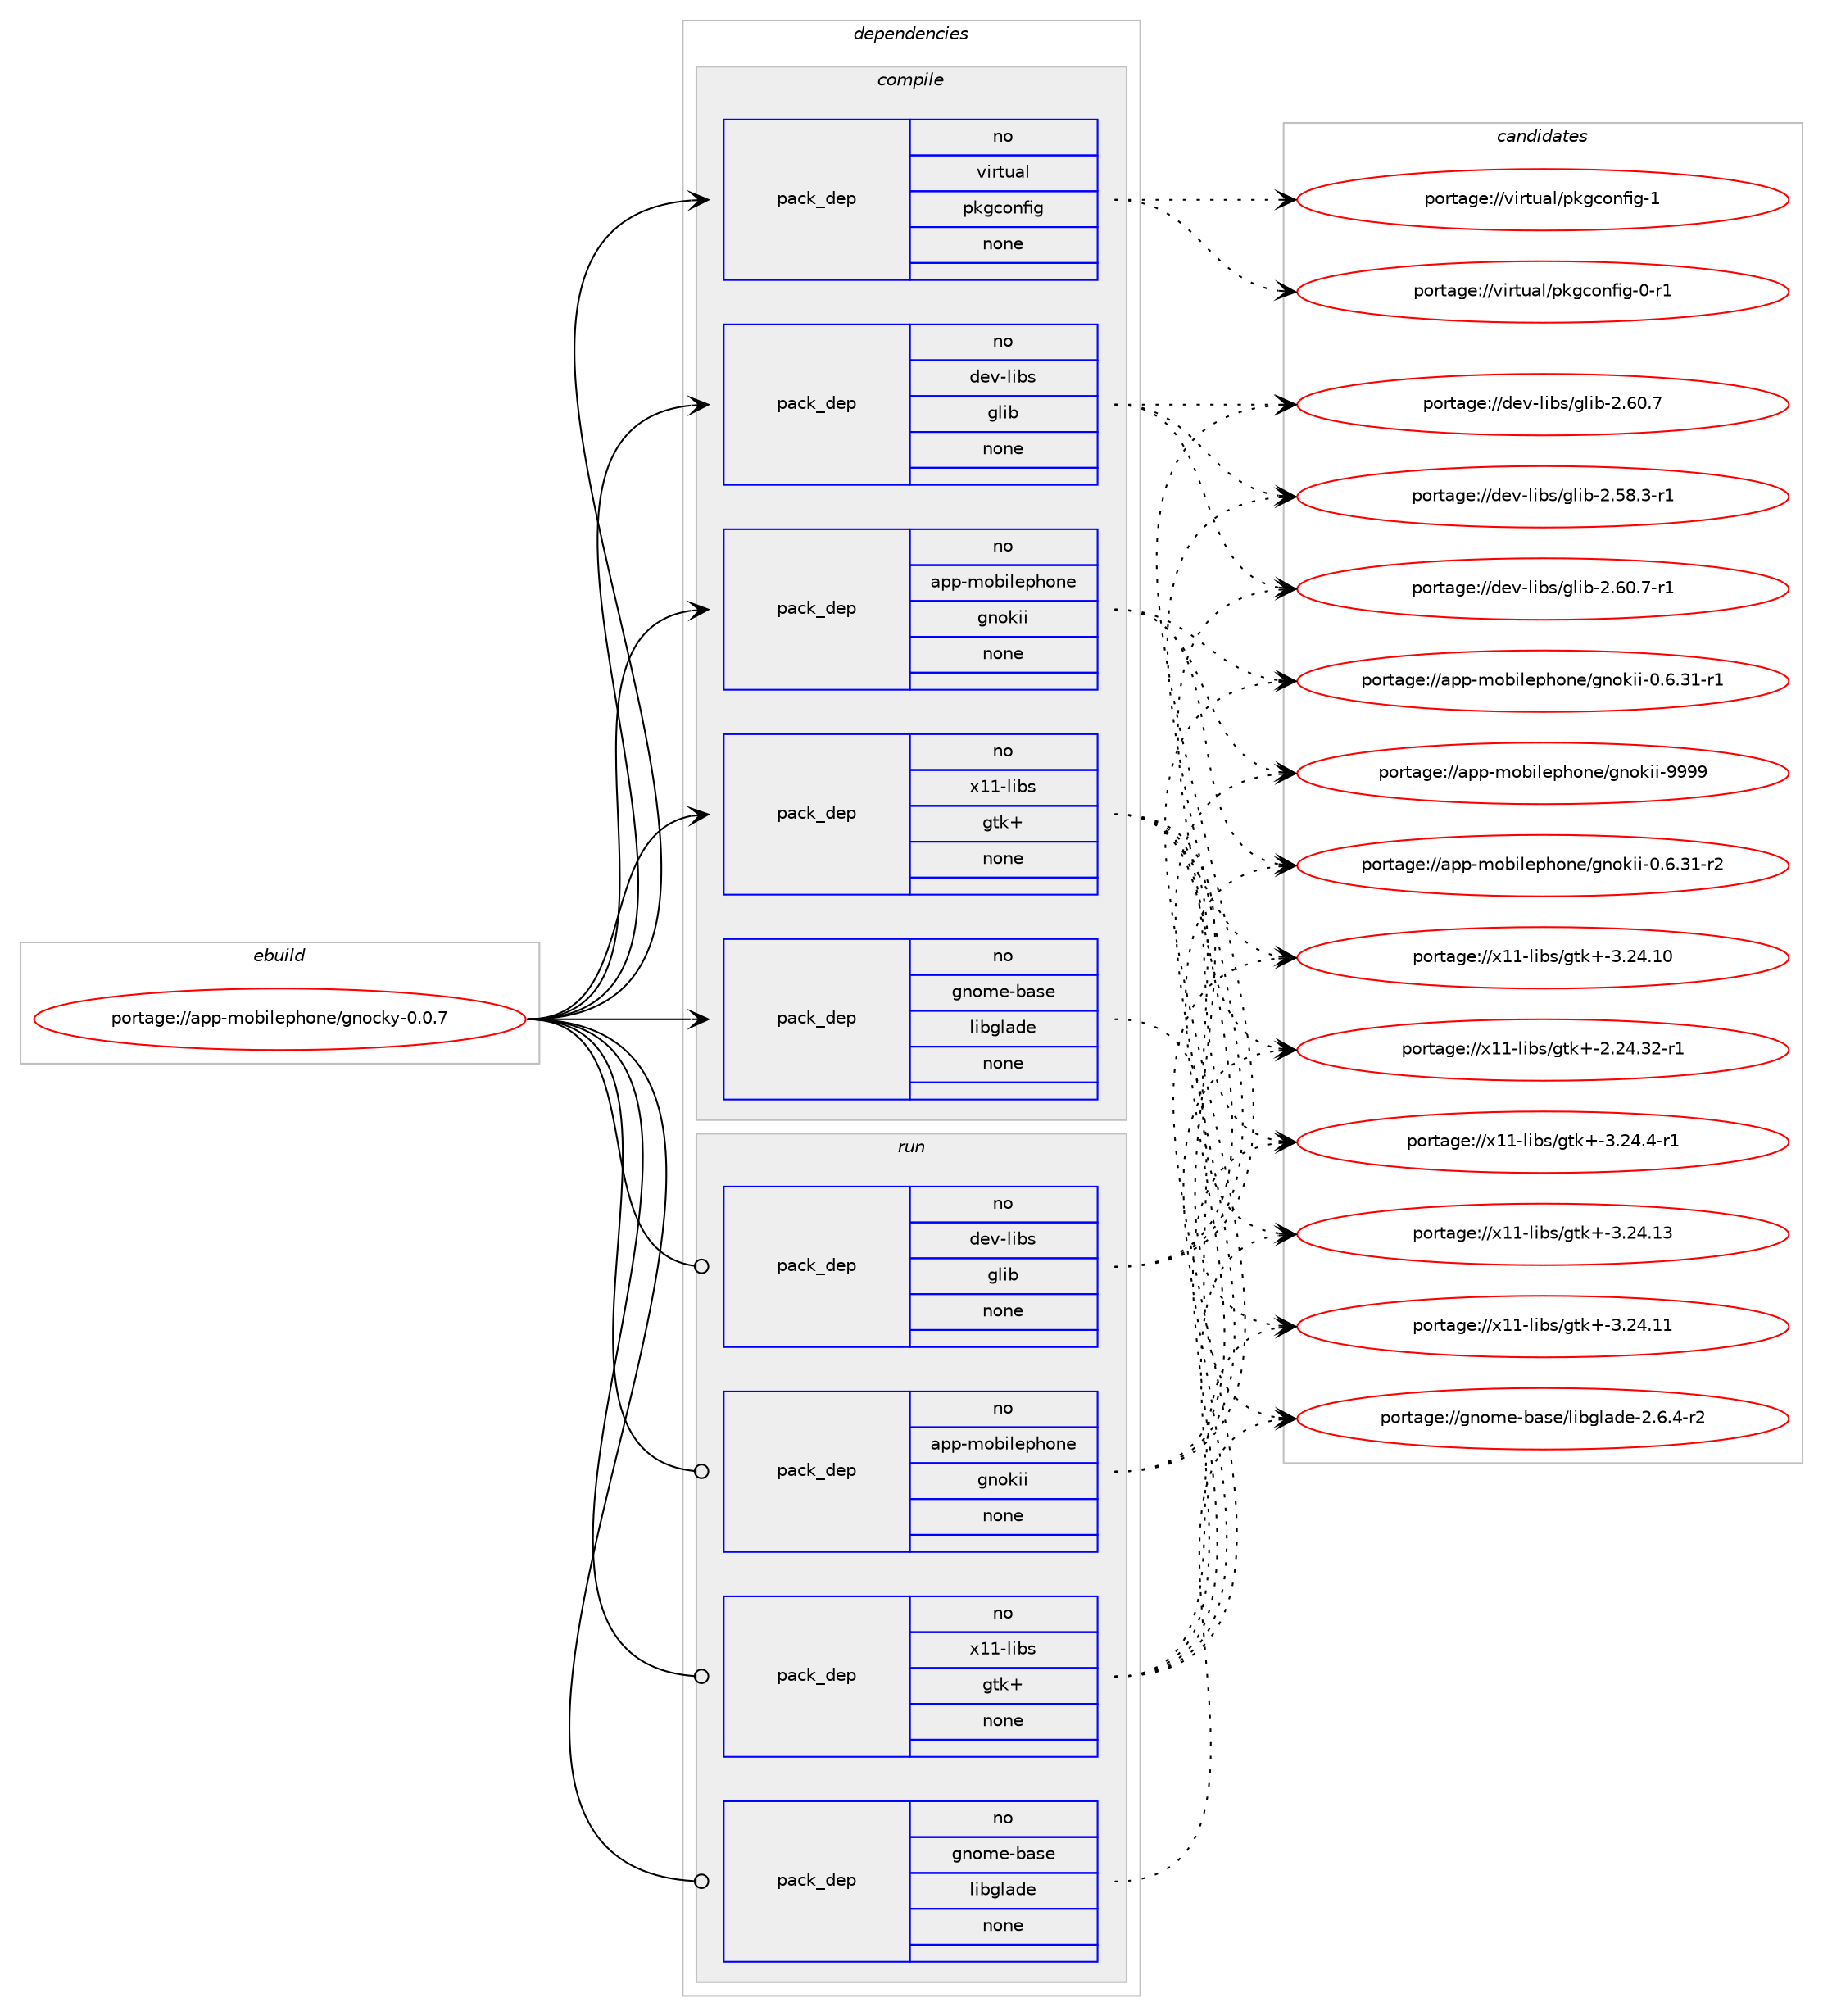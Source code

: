 digraph prolog {

# *************
# Graph options
# *************

newrank=true;
concentrate=true;
compound=true;
graph [rankdir=LR,fontname=Helvetica,fontsize=10,ranksep=1.5];#, ranksep=2.5, nodesep=0.2];
edge  [arrowhead=vee];
node  [fontname=Helvetica,fontsize=10];

# **********
# The ebuild
# **********

subgraph cluster_leftcol {
color=gray;
label=<<i>ebuild</i>>;
id [label="portage://app-mobilephone/gnocky-0.0.7", color=red, width=4, href="../app-mobilephone/gnocky-0.0.7.svg"];
}

# ****************
# The dependencies
# ****************

subgraph cluster_midcol {
color=gray;
label=<<i>dependencies</i>>;
subgraph cluster_compile {
fillcolor="#eeeeee";
style=filled;
label=<<i>compile</i>>;
subgraph pack457890 {
dependency608531 [label=<<TABLE BORDER="0" CELLBORDER="1" CELLSPACING="0" CELLPADDING="4" WIDTH="220"><TR><TD ROWSPAN="6" CELLPADDING="30">pack_dep</TD></TR><TR><TD WIDTH="110">no</TD></TR><TR><TD>app-mobilephone</TD></TR><TR><TD>gnokii</TD></TR><TR><TD>none</TD></TR><TR><TD></TD></TR></TABLE>>, shape=none, color=blue];
}
id:e -> dependency608531:w [weight=20,style="solid",arrowhead="vee"];
subgraph pack457891 {
dependency608532 [label=<<TABLE BORDER="0" CELLBORDER="1" CELLSPACING="0" CELLPADDING="4" WIDTH="220"><TR><TD ROWSPAN="6" CELLPADDING="30">pack_dep</TD></TR><TR><TD WIDTH="110">no</TD></TR><TR><TD>dev-libs</TD></TR><TR><TD>glib</TD></TR><TR><TD>none</TD></TR><TR><TD></TD></TR></TABLE>>, shape=none, color=blue];
}
id:e -> dependency608532:w [weight=20,style="solid",arrowhead="vee"];
subgraph pack457892 {
dependency608533 [label=<<TABLE BORDER="0" CELLBORDER="1" CELLSPACING="0" CELLPADDING="4" WIDTH="220"><TR><TD ROWSPAN="6" CELLPADDING="30">pack_dep</TD></TR><TR><TD WIDTH="110">no</TD></TR><TR><TD>gnome-base</TD></TR><TR><TD>libglade</TD></TR><TR><TD>none</TD></TR><TR><TD></TD></TR></TABLE>>, shape=none, color=blue];
}
id:e -> dependency608533:w [weight=20,style="solid",arrowhead="vee"];
subgraph pack457893 {
dependency608534 [label=<<TABLE BORDER="0" CELLBORDER="1" CELLSPACING="0" CELLPADDING="4" WIDTH="220"><TR><TD ROWSPAN="6" CELLPADDING="30">pack_dep</TD></TR><TR><TD WIDTH="110">no</TD></TR><TR><TD>virtual</TD></TR><TR><TD>pkgconfig</TD></TR><TR><TD>none</TD></TR><TR><TD></TD></TR></TABLE>>, shape=none, color=blue];
}
id:e -> dependency608534:w [weight=20,style="solid",arrowhead="vee"];
subgraph pack457894 {
dependency608535 [label=<<TABLE BORDER="0" CELLBORDER="1" CELLSPACING="0" CELLPADDING="4" WIDTH="220"><TR><TD ROWSPAN="6" CELLPADDING="30">pack_dep</TD></TR><TR><TD WIDTH="110">no</TD></TR><TR><TD>x11-libs</TD></TR><TR><TD>gtk+</TD></TR><TR><TD>none</TD></TR><TR><TD></TD></TR></TABLE>>, shape=none, color=blue];
}
id:e -> dependency608535:w [weight=20,style="solid",arrowhead="vee"];
}
subgraph cluster_compileandrun {
fillcolor="#eeeeee";
style=filled;
label=<<i>compile and run</i>>;
}
subgraph cluster_run {
fillcolor="#eeeeee";
style=filled;
label=<<i>run</i>>;
subgraph pack457895 {
dependency608536 [label=<<TABLE BORDER="0" CELLBORDER="1" CELLSPACING="0" CELLPADDING="4" WIDTH="220"><TR><TD ROWSPAN="6" CELLPADDING="30">pack_dep</TD></TR><TR><TD WIDTH="110">no</TD></TR><TR><TD>app-mobilephone</TD></TR><TR><TD>gnokii</TD></TR><TR><TD>none</TD></TR><TR><TD></TD></TR></TABLE>>, shape=none, color=blue];
}
id:e -> dependency608536:w [weight=20,style="solid",arrowhead="odot"];
subgraph pack457896 {
dependency608537 [label=<<TABLE BORDER="0" CELLBORDER="1" CELLSPACING="0" CELLPADDING="4" WIDTH="220"><TR><TD ROWSPAN="6" CELLPADDING="30">pack_dep</TD></TR><TR><TD WIDTH="110">no</TD></TR><TR><TD>dev-libs</TD></TR><TR><TD>glib</TD></TR><TR><TD>none</TD></TR><TR><TD></TD></TR></TABLE>>, shape=none, color=blue];
}
id:e -> dependency608537:w [weight=20,style="solid",arrowhead="odot"];
subgraph pack457897 {
dependency608538 [label=<<TABLE BORDER="0" CELLBORDER="1" CELLSPACING="0" CELLPADDING="4" WIDTH="220"><TR><TD ROWSPAN="6" CELLPADDING="30">pack_dep</TD></TR><TR><TD WIDTH="110">no</TD></TR><TR><TD>gnome-base</TD></TR><TR><TD>libglade</TD></TR><TR><TD>none</TD></TR><TR><TD></TD></TR></TABLE>>, shape=none, color=blue];
}
id:e -> dependency608538:w [weight=20,style="solid",arrowhead="odot"];
subgraph pack457898 {
dependency608539 [label=<<TABLE BORDER="0" CELLBORDER="1" CELLSPACING="0" CELLPADDING="4" WIDTH="220"><TR><TD ROWSPAN="6" CELLPADDING="30">pack_dep</TD></TR><TR><TD WIDTH="110">no</TD></TR><TR><TD>x11-libs</TD></TR><TR><TD>gtk+</TD></TR><TR><TD>none</TD></TR><TR><TD></TD></TR></TABLE>>, shape=none, color=blue];
}
id:e -> dependency608539:w [weight=20,style="solid",arrowhead="odot"];
}
}

# **************
# The candidates
# **************

subgraph cluster_choices {
rank=same;
color=gray;
label=<<i>candidates</i>>;

subgraph choice457890 {
color=black;
nodesep=1;
choice971121124510911198105108101112104111110101471031101111071051054557575757 [label="portage://app-mobilephone/gnokii-9999", color=red, width=4,href="../app-mobilephone/gnokii-9999.svg"];
choice97112112451091119810510810111210411111010147103110111107105105454846544651494511450 [label="portage://app-mobilephone/gnokii-0.6.31-r2", color=red, width=4,href="../app-mobilephone/gnokii-0.6.31-r2.svg"];
choice97112112451091119810510810111210411111010147103110111107105105454846544651494511449 [label="portage://app-mobilephone/gnokii-0.6.31-r1", color=red, width=4,href="../app-mobilephone/gnokii-0.6.31-r1.svg"];
dependency608531:e -> choice971121124510911198105108101112104111110101471031101111071051054557575757:w [style=dotted,weight="100"];
dependency608531:e -> choice97112112451091119810510810111210411111010147103110111107105105454846544651494511450:w [style=dotted,weight="100"];
dependency608531:e -> choice97112112451091119810510810111210411111010147103110111107105105454846544651494511449:w [style=dotted,weight="100"];
}
subgraph choice457891 {
color=black;
nodesep=1;
choice10010111845108105981154710310810598455046544846554511449 [label="portage://dev-libs/glib-2.60.7-r1", color=red, width=4,href="../dev-libs/glib-2.60.7-r1.svg"];
choice1001011184510810598115471031081059845504654484655 [label="portage://dev-libs/glib-2.60.7", color=red, width=4,href="../dev-libs/glib-2.60.7.svg"];
choice10010111845108105981154710310810598455046535646514511449 [label="portage://dev-libs/glib-2.58.3-r1", color=red, width=4,href="../dev-libs/glib-2.58.3-r1.svg"];
dependency608532:e -> choice10010111845108105981154710310810598455046544846554511449:w [style=dotted,weight="100"];
dependency608532:e -> choice1001011184510810598115471031081059845504654484655:w [style=dotted,weight="100"];
dependency608532:e -> choice10010111845108105981154710310810598455046535646514511449:w [style=dotted,weight="100"];
}
subgraph choice457892 {
color=black;
nodesep=1;
choice1031101111091014598971151014710810598103108971001014550465446524511450 [label="portage://gnome-base/libglade-2.6.4-r2", color=red, width=4,href="../gnome-base/libglade-2.6.4-r2.svg"];
dependency608533:e -> choice1031101111091014598971151014710810598103108971001014550465446524511450:w [style=dotted,weight="100"];
}
subgraph choice457893 {
color=black;
nodesep=1;
choice1181051141161179710847112107103991111101021051034549 [label="portage://virtual/pkgconfig-1", color=red, width=4,href="../virtual/pkgconfig-1.svg"];
choice11810511411611797108471121071039911111010210510345484511449 [label="portage://virtual/pkgconfig-0-r1", color=red, width=4,href="../virtual/pkgconfig-0-r1.svg"];
dependency608534:e -> choice1181051141161179710847112107103991111101021051034549:w [style=dotted,weight="100"];
dependency608534:e -> choice11810511411611797108471121071039911111010210510345484511449:w [style=dotted,weight="100"];
}
subgraph choice457894 {
color=black;
nodesep=1;
choice120494945108105981154710311610743455146505246524511449 [label="portage://x11-libs/gtk+-3.24.4-r1", color=red, width=4,href="../x11-libs/gtk+-3.24.4-r1.svg"];
choice1204949451081059811547103116107434551465052464951 [label="portage://x11-libs/gtk+-3.24.13", color=red, width=4,href="../x11-libs/gtk+-3.24.13.svg"];
choice1204949451081059811547103116107434551465052464949 [label="portage://x11-libs/gtk+-3.24.11", color=red, width=4,href="../x11-libs/gtk+-3.24.11.svg"];
choice1204949451081059811547103116107434551465052464948 [label="portage://x11-libs/gtk+-3.24.10", color=red, width=4,href="../x11-libs/gtk+-3.24.10.svg"];
choice12049494510810598115471031161074345504650524651504511449 [label="portage://x11-libs/gtk+-2.24.32-r1", color=red, width=4,href="../x11-libs/gtk+-2.24.32-r1.svg"];
dependency608535:e -> choice120494945108105981154710311610743455146505246524511449:w [style=dotted,weight="100"];
dependency608535:e -> choice1204949451081059811547103116107434551465052464951:w [style=dotted,weight="100"];
dependency608535:e -> choice1204949451081059811547103116107434551465052464949:w [style=dotted,weight="100"];
dependency608535:e -> choice1204949451081059811547103116107434551465052464948:w [style=dotted,weight="100"];
dependency608535:e -> choice12049494510810598115471031161074345504650524651504511449:w [style=dotted,weight="100"];
}
subgraph choice457895 {
color=black;
nodesep=1;
choice971121124510911198105108101112104111110101471031101111071051054557575757 [label="portage://app-mobilephone/gnokii-9999", color=red, width=4,href="../app-mobilephone/gnokii-9999.svg"];
choice97112112451091119810510810111210411111010147103110111107105105454846544651494511450 [label="portage://app-mobilephone/gnokii-0.6.31-r2", color=red, width=4,href="../app-mobilephone/gnokii-0.6.31-r2.svg"];
choice97112112451091119810510810111210411111010147103110111107105105454846544651494511449 [label="portage://app-mobilephone/gnokii-0.6.31-r1", color=red, width=4,href="../app-mobilephone/gnokii-0.6.31-r1.svg"];
dependency608536:e -> choice971121124510911198105108101112104111110101471031101111071051054557575757:w [style=dotted,weight="100"];
dependency608536:e -> choice97112112451091119810510810111210411111010147103110111107105105454846544651494511450:w [style=dotted,weight="100"];
dependency608536:e -> choice97112112451091119810510810111210411111010147103110111107105105454846544651494511449:w [style=dotted,weight="100"];
}
subgraph choice457896 {
color=black;
nodesep=1;
choice10010111845108105981154710310810598455046544846554511449 [label="portage://dev-libs/glib-2.60.7-r1", color=red, width=4,href="../dev-libs/glib-2.60.7-r1.svg"];
choice1001011184510810598115471031081059845504654484655 [label="portage://dev-libs/glib-2.60.7", color=red, width=4,href="../dev-libs/glib-2.60.7.svg"];
choice10010111845108105981154710310810598455046535646514511449 [label="portage://dev-libs/glib-2.58.3-r1", color=red, width=4,href="../dev-libs/glib-2.58.3-r1.svg"];
dependency608537:e -> choice10010111845108105981154710310810598455046544846554511449:w [style=dotted,weight="100"];
dependency608537:e -> choice1001011184510810598115471031081059845504654484655:w [style=dotted,weight="100"];
dependency608537:e -> choice10010111845108105981154710310810598455046535646514511449:w [style=dotted,weight="100"];
}
subgraph choice457897 {
color=black;
nodesep=1;
choice1031101111091014598971151014710810598103108971001014550465446524511450 [label="portage://gnome-base/libglade-2.6.4-r2", color=red, width=4,href="../gnome-base/libglade-2.6.4-r2.svg"];
dependency608538:e -> choice1031101111091014598971151014710810598103108971001014550465446524511450:w [style=dotted,weight="100"];
}
subgraph choice457898 {
color=black;
nodesep=1;
choice120494945108105981154710311610743455146505246524511449 [label="portage://x11-libs/gtk+-3.24.4-r1", color=red, width=4,href="../x11-libs/gtk+-3.24.4-r1.svg"];
choice1204949451081059811547103116107434551465052464951 [label="portage://x11-libs/gtk+-3.24.13", color=red, width=4,href="../x11-libs/gtk+-3.24.13.svg"];
choice1204949451081059811547103116107434551465052464949 [label="portage://x11-libs/gtk+-3.24.11", color=red, width=4,href="../x11-libs/gtk+-3.24.11.svg"];
choice1204949451081059811547103116107434551465052464948 [label="portage://x11-libs/gtk+-3.24.10", color=red, width=4,href="../x11-libs/gtk+-3.24.10.svg"];
choice12049494510810598115471031161074345504650524651504511449 [label="portage://x11-libs/gtk+-2.24.32-r1", color=red, width=4,href="../x11-libs/gtk+-2.24.32-r1.svg"];
dependency608539:e -> choice120494945108105981154710311610743455146505246524511449:w [style=dotted,weight="100"];
dependency608539:e -> choice1204949451081059811547103116107434551465052464951:w [style=dotted,weight="100"];
dependency608539:e -> choice1204949451081059811547103116107434551465052464949:w [style=dotted,weight="100"];
dependency608539:e -> choice1204949451081059811547103116107434551465052464948:w [style=dotted,weight="100"];
dependency608539:e -> choice12049494510810598115471031161074345504650524651504511449:w [style=dotted,weight="100"];
}
}

}
